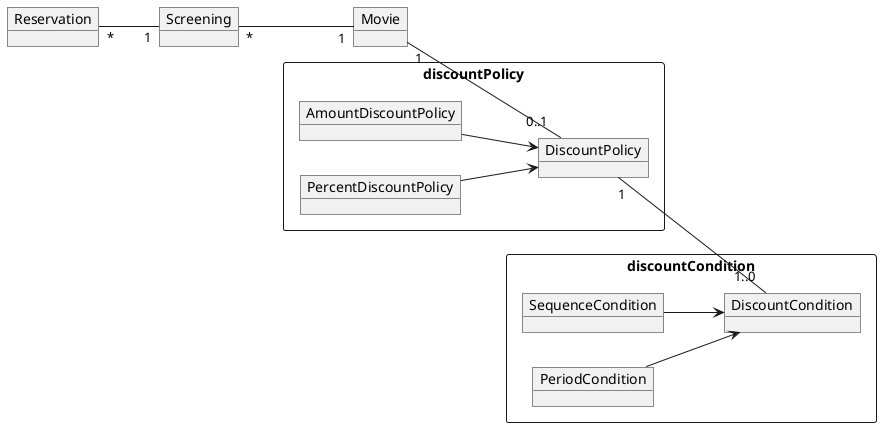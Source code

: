 @startuml
left to right direction

object "Reservation" as r 
object "Screening" as s
object "Movie" as m

package discountCondition <<Rectangle>> {

object "DiscountCondition" as c
object "SequenceCondition" as sc
object "PeriodCondition" as pc

}
package discountPolicy <<Rectangle>> {

object "DiscountPolicy" as p
object "AmountDiscountPolicy" as adp
object "PercentDiscountPolicy" as pdp

}


r "*" -- "1" s
s "*" -- "1" m
m  "1" -- "0..1" p
adp --> p
pdp --> p


p "1" -- "1..0" c
sc --> c
pc --> c

@enduml

